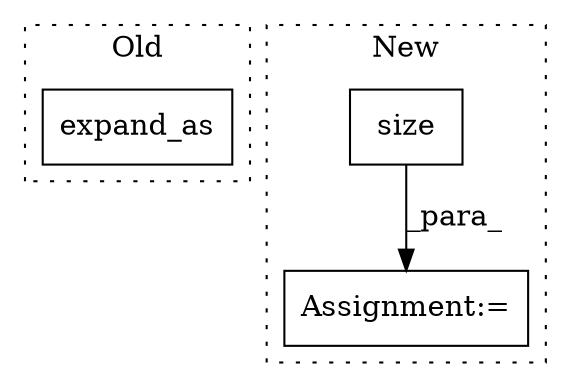 digraph G {
subgraph cluster0 {
1 [label="expand_as" a="32" s="3380,3396" l="10,1" shape="box"];
label = "Old";
style="dotted";
}
subgraph cluster1 {
2 [label="size" a="32" s="2885" l="6" shape="box"];
3 [label="Assignment:=" a="7" s="2864" l="1" shape="box"];
label = "New";
style="dotted";
}
2 -> 3 [label="_para_"];
}